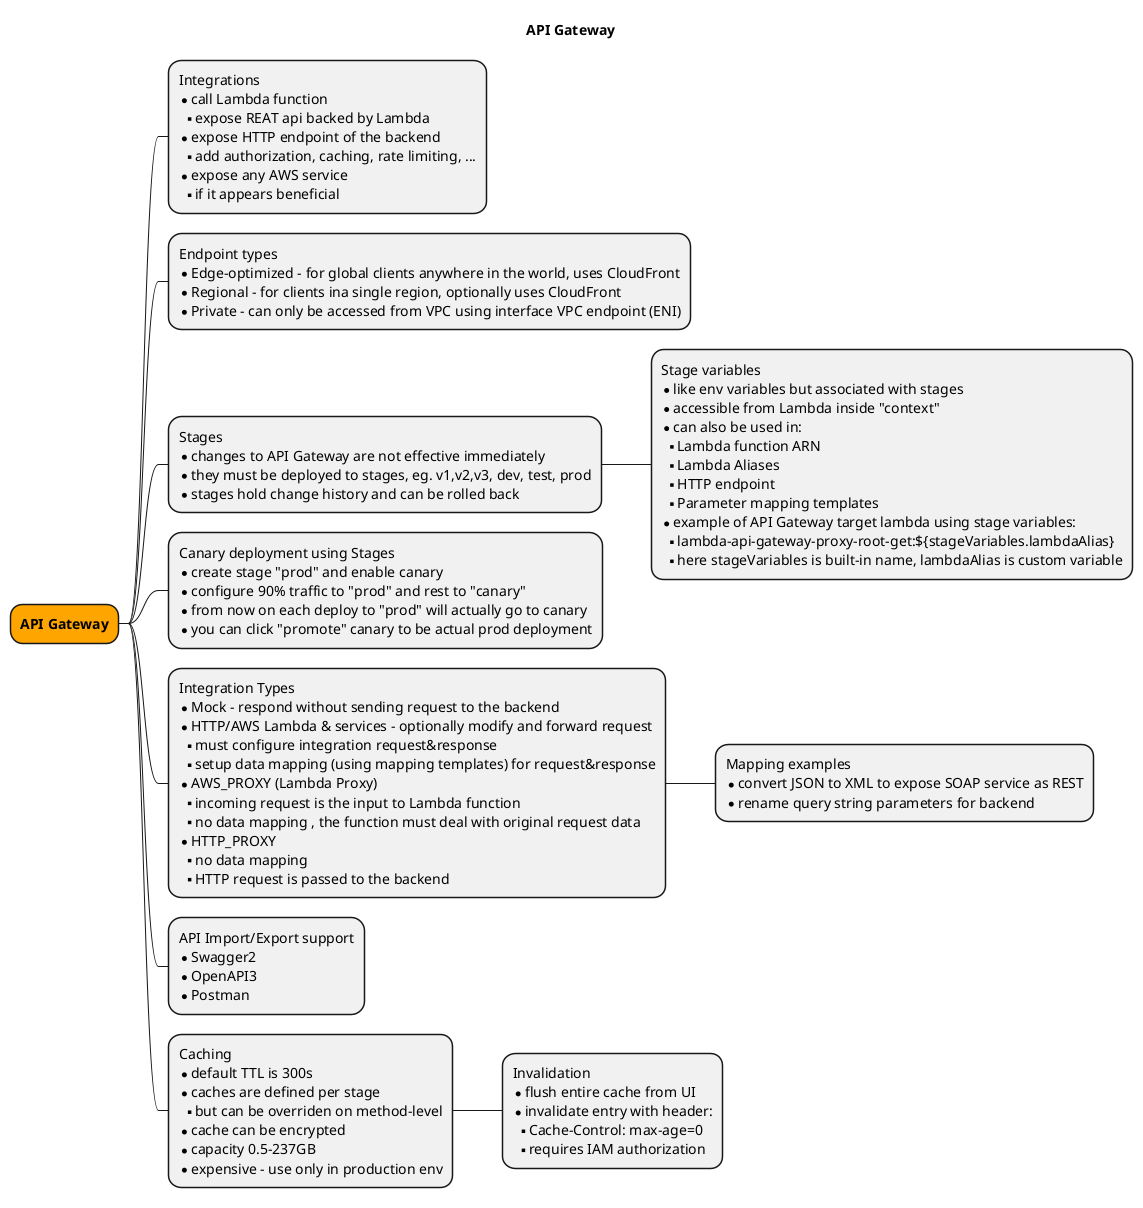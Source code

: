 @startmindmap 00-diagram

title API Gateway

<style>
mindmapDiagram {
  .trail {
    BackgroundColor Pink
  }
  .orange {
    BackgroundColor orange
  }
  .xray {
    BackgroundColor LightSkyBlue
  }
  .watch {
    BackgroundColor LightGreen
  }
}
</style>


*[#Orange] <b>API Gateway
 * Integrations\n*call Lambda function\n**expose REAT api backed by Lambda\n*expose HTTP endpoint of the backend\n**add authorization, caching, rate limiting, ...\n*expose any AWS service\n**if it appears beneficial
 * Endpoint types\n*Edge-optimized - for global clients anywhere in the world, uses CloudFront\n*Regional - for clients ina single region, optionally uses CloudFront\n*Private - can only be accessed from VPC using interface VPC endpoint (ENI)
 * Stages\n*changes to API Gateway are not effective immediately\n*they must be deployed to stages, eg. v1,v2,v3, dev, test, prod\n*stages hold change history and can be rolled back
  * Stage variables\n*like env variables but associated with stages\n*accessible from Lambda inside "context"\n*can also be used in:\n**Lambda function ARN\n**Lambda Aliases\n**HTTP endpoint\n**Parameter mapping templates\n*example of API Gateway target lambda using stage variables:\n**lambda-api-gateway-proxy-root-get:${stageVariables.lambdaAlias}\n**here stageVariables is built-in name, lambdaAlias is custom variable
 * Canary deployment using Stages\n*create stage "prod" and enable canary\n*configure 90% traffic to "prod" and rest to "canary"\n*from now on each deploy to "prod" will actually go to canary\n*you can click "promote" canary to be actual prod deployment 
 * Integration Types\n*Mock - respond without sending request to the backend\n*HTTP/AWS Lambda & services - optionally modify and forward request\n**must configure integration request&response\n**setup data mapping (using mapping templates) for request&response\n*AWS_PROXY (Lambda Proxy)\n**incoming request is the input to Lambda function\n**no data mapping , the function must deal with original request data\n*HTTP_PROXY\n**no data mapping\n**HTTP request is passed to the backend
  * Mapping examples\n*convert JSON to XML to expose SOAP service as REST\n*rename query string parameters for backend
 * API Import/Export support\n*Swagger2\n*OpenAPI3\n*Postman
 * Caching\n*default TTL is 300s\n*caches are defined per stage\n**but can be overriden on method-level\n*cache can be encrypted\n*capacity 0.5-237GB\n*expensive - use only in production env
  * Invalidation\n*flush entire cache from UI\n*invalidate entry with header:\n**Cache-Control: max-age=0\n**requires IAM authorization
 @endmindmap
